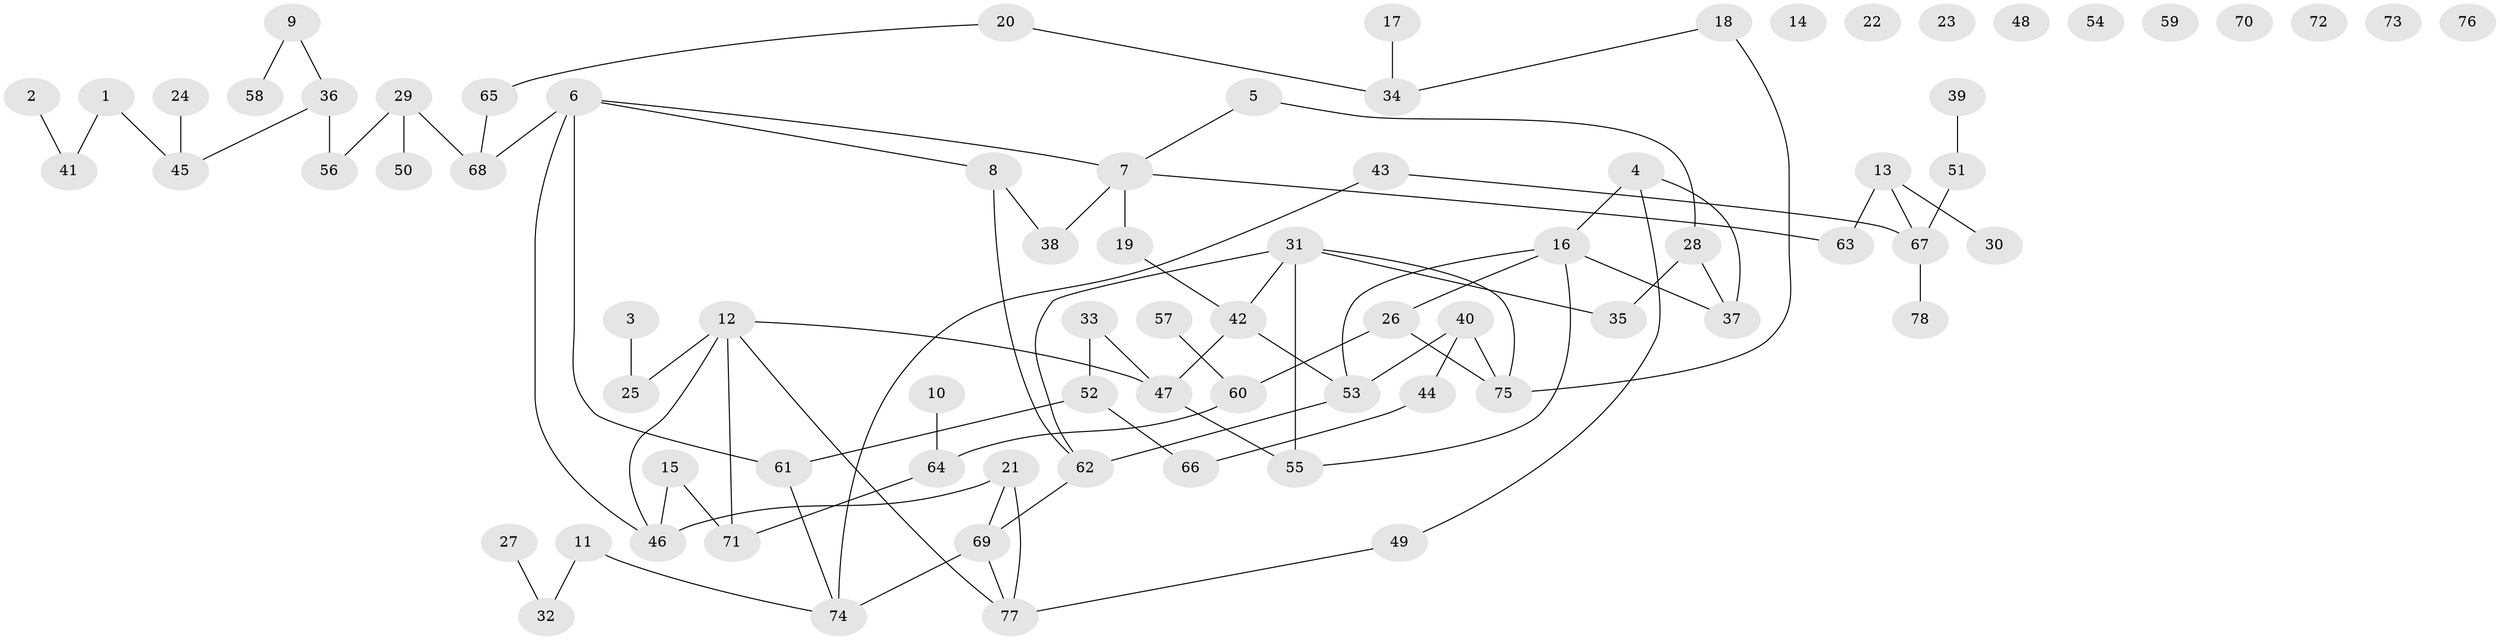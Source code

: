 // coarse degree distribution, {3: 0.24528301886792453, 1: 0.18867924528301888, 2: 0.1509433962264151, 6: 0.05660377358490566, 5: 0.018867924528301886, 0: 0.18867924528301888, 7: 0.03773584905660377, 4: 0.11320754716981132}
// Generated by graph-tools (version 1.1) at 2025/41/03/06/25 10:41:23]
// undirected, 78 vertices, 89 edges
graph export_dot {
graph [start="1"]
  node [color=gray90,style=filled];
  1;
  2;
  3;
  4;
  5;
  6;
  7;
  8;
  9;
  10;
  11;
  12;
  13;
  14;
  15;
  16;
  17;
  18;
  19;
  20;
  21;
  22;
  23;
  24;
  25;
  26;
  27;
  28;
  29;
  30;
  31;
  32;
  33;
  34;
  35;
  36;
  37;
  38;
  39;
  40;
  41;
  42;
  43;
  44;
  45;
  46;
  47;
  48;
  49;
  50;
  51;
  52;
  53;
  54;
  55;
  56;
  57;
  58;
  59;
  60;
  61;
  62;
  63;
  64;
  65;
  66;
  67;
  68;
  69;
  70;
  71;
  72;
  73;
  74;
  75;
  76;
  77;
  78;
  1 -- 41;
  1 -- 45;
  2 -- 41;
  3 -- 25;
  4 -- 16;
  4 -- 37;
  4 -- 49;
  5 -- 7;
  5 -- 28;
  6 -- 7;
  6 -- 8;
  6 -- 46;
  6 -- 61;
  6 -- 68;
  7 -- 19;
  7 -- 38;
  7 -- 63;
  8 -- 38;
  8 -- 62;
  9 -- 36;
  9 -- 58;
  10 -- 64;
  11 -- 32;
  11 -- 74;
  12 -- 25;
  12 -- 46;
  12 -- 47;
  12 -- 71;
  12 -- 77;
  13 -- 30;
  13 -- 63;
  13 -- 67;
  15 -- 46;
  15 -- 71;
  16 -- 26;
  16 -- 37;
  16 -- 53;
  16 -- 55;
  17 -- 34;
  18 -- 34;
  18 -- 75;
  19 -- 42;
  20 -- 34;
  20 -- 65;
  21 -- 46;
  21 -- 69;
  21 -- 77;
  24 -- 45;
  26 -- 60;
  26 -- 75;
  27 -- 32;
  28 -- 35;
  28 -- 37;
  29 -- 50;
  29 -- 56;
  29 -- 68;
  31 -- 35;
  31 -- 42;
  31 -- 55;
  31 -- 62;
  31 -- 75;
  33 -- 47;
  33 -- 52;
  36 -- 45;
  36 -- 56;
  39 -- 51;
  40 -- 44;
  40 -- 53;
  40 -- 75;
  42 -- 47;
  42 -- 53;
  43 -- 67;
  43 -- 74;
  44 -- 66;
  47 -- 55;
  49 -- 77;
  51 -- 67;
  52 -- 61;
  52 -- 66;
  53 -- 62;
  57 -- 60;
  60 -- 64;
  61 -- 74;
  62 -- 69;
  64 -- 71;
  65 -- 68;
  67 -- 78;
  69 -- 74;
  69 -- 77;
}
